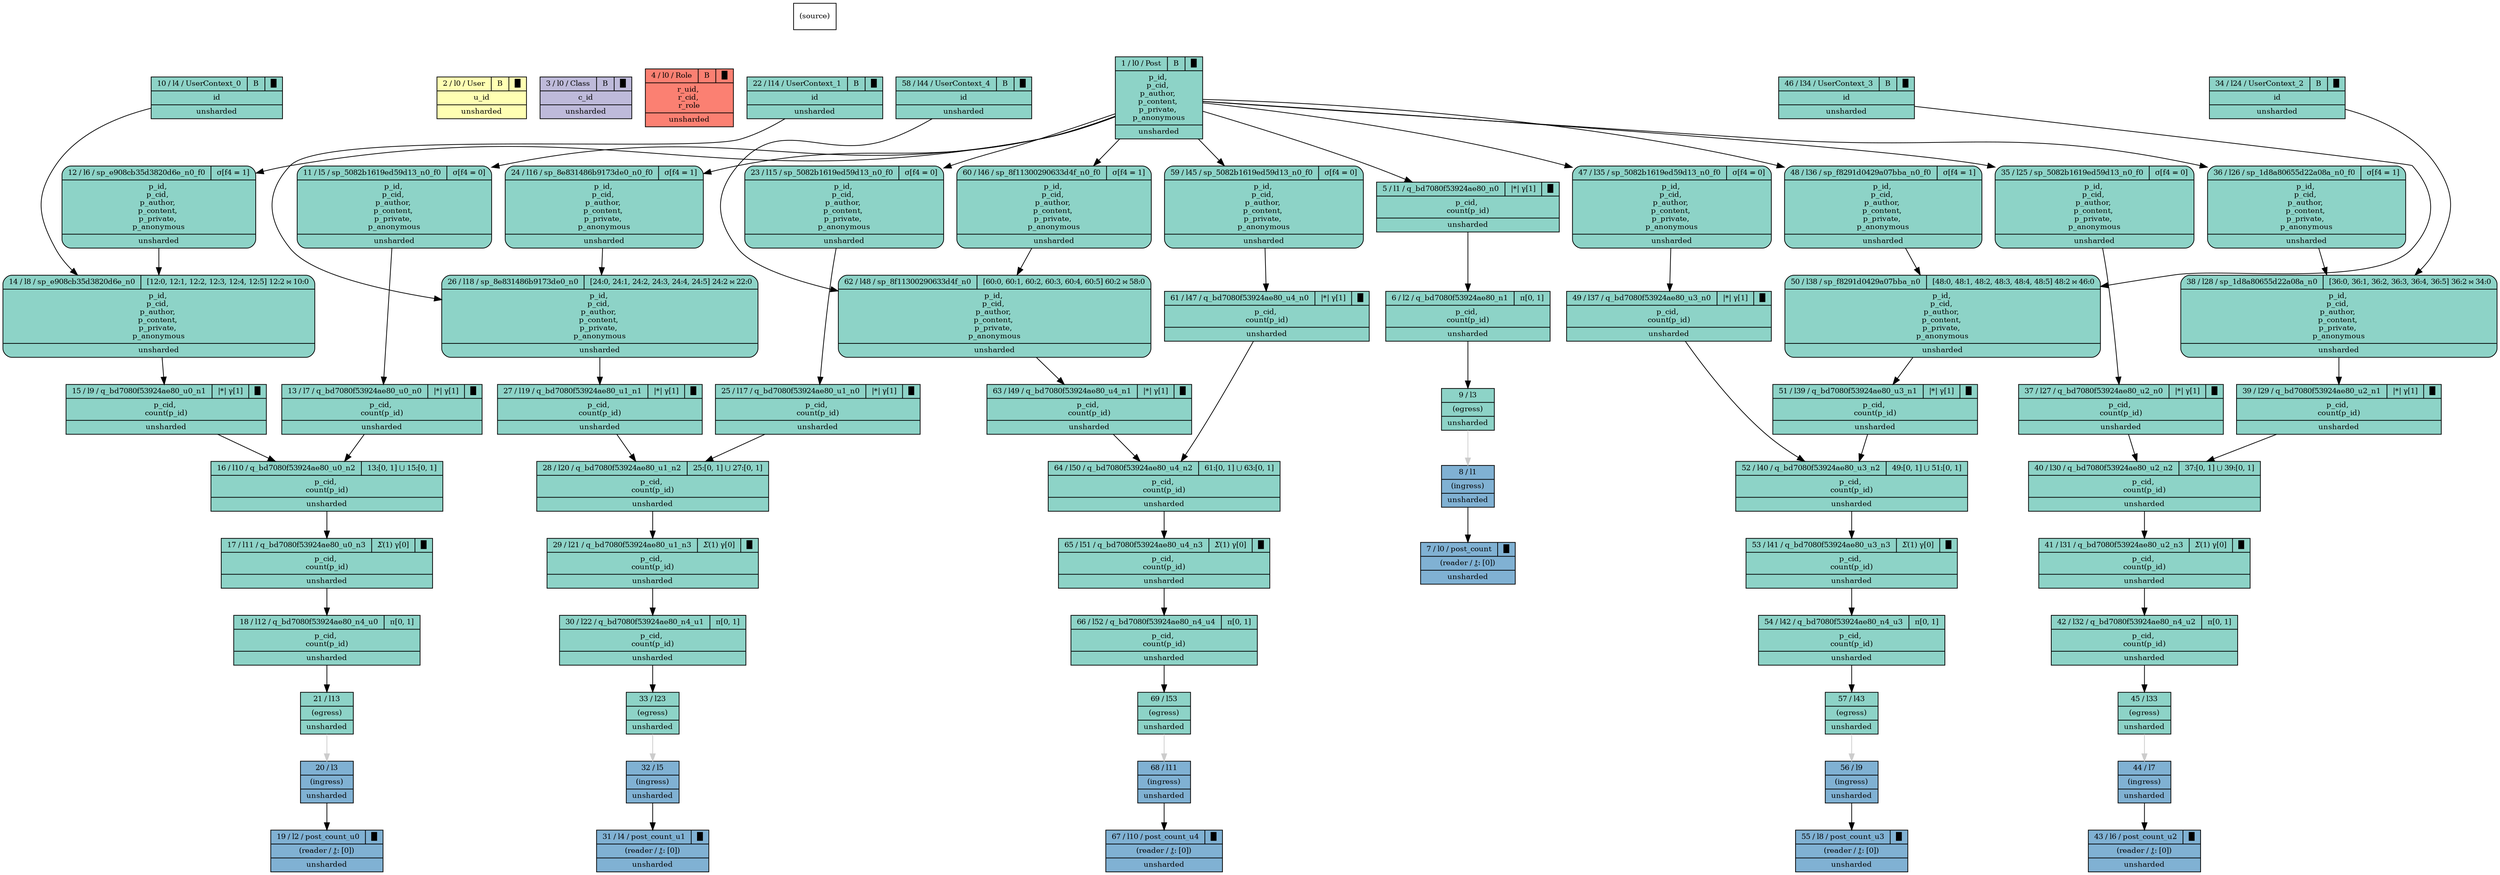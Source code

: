 digraph {{
    node [shape=record, fontsize=10]
    n0 [style="filled", fillcolor=white, label="(source)"]
    n1 [style="filled", fillcolor="/set312/1", label="{ { 1 / l0 / Post | B | █ } | p_id, \np_cid, \np_author, \np_content, \np_private, \np_anonymous | unsharded }"]
    n2 [style="filled", fillcolor="/set312/2", label="{ { 2 / l0 / User | B | █ } | u_id | unsharded }"]
    n3 [style="filled", fillcolor="/set312/3", label="{ { 3 / l0 / Class | B | █ } | c_id | unsharded }"]
    n4 [style="filled", fillcolor="/set312/4", label="{ { 4 / l0 / Role | B | █ } | r_uid, \nr_cid, \nr_role | unsharded }"]
    n5 [style="filled", fillcolor="/set312/1", label="{{ 5 / l1 / q_bd7080f53924ae80_n0 | \|*\| γ[1] | █ } | p_cid, \ncount(p_id) | unsharded }"]
    n6 [style="filled", fillcolor="/set312/1", label="{{ 6 / l2 / q_bd7080f53924ae80_n1 | π[0, 1]  } | p_cid, \ncount(p_id) | unsharded }"]
    n7 [style="filled", fillcolor="/set312/5", label="{ { 7 / l0 / post_count | █ } | (reader / ⚷: [0]) | unsharded }"]
    n8 [style="filled", fillcolor="/set312/5", label="{ { 8 / l1  } | (ingress) | unsharded }"]
    n9 [style="filled", fillcolor="/set312/1", label="{ 9 / l3 | (egress) | unsharded }"]
    n10 [style="filled", fillcolor="/set312/1", label="{ { 10 / l4 / UserContext_0 | B | █ } | id | unsharded }"]
    n11 [style="filled,rounded", fillcolor="/set312/1", label="{{ 11 / l5 / sp_5082b1619ed59d13_n0_f0 | σ[f4 = 0]  } | p_id, \np_cid, \np_author, \np_content, \np_private, \np_anonymous | unsharded }"]
    n12 [style="filled,rounded", fillcolor="/set312/1", label="{{ 12 / l6 / sp_e908cb35d3820d6e_n0_f0 | σ[f4 = 1]  } | p_id, \np_cid, \np_author, \np_content, \np_private, \np_anonymous | unsharded }"]
    n13 [style="filled", fillcolor="/set312/1", label="{{ 13 / l7 / q_bd7080f53924ae80_u0_n0 | \|*\| γ[1] | █ } | p_cid, \ncount(p_id) | unsharded }"]
    n14 [style="filled,rounded", fillcolor="/set312/1", label="{{ 14 / l8 / sp_e908cb35d3820d6e_n0 | [12:0, 12:1, 12:2, 12:3, 12:4, 12:5] 12:2 ⋈ 10:0  } | p_id, \np_cid, \np_author, \np_content, \np_private, \np_anonymous | unsharded }"]
    n15 [style="filled", fillcolor="/set312/1", label="{{ 15 / l9 / q_bd7080f53924ae80_u0_n1 | \|*\| γ[1] | █ } | p_cid, \ncount(p_id) | unsharded }"]
    n16 [style="filled", fillcolor="/set312/1", label="{{ 16 / l10 / q_bd7080f53924ae80_u0_n2 | 13:[0, 1] ⋃ 15:[0, 1]  } | p_cid, \ncount(p_id) | unsharded }"]
    n17 [style="filled", fillcolor="/set312/1", label="{{ 17 / l11 / q_bd7080f53924ae80_u0_n3 | 𝛴(1) γ[0] | █ } | p_cid, \ncount(p_id) | unsharded }"]
    n18 [style="filled", fillcolor="/set312/1", label="{{ 18 / l12 / q_bd7080f53924ae80_n4_u0 | π[0, 1]  } | p_cid, \ncount(p_id) | unsharded }"]
    n19 [style="filled", fillcolor="/set312/5", label="{ { 19 / l2 / post_count_u0 | █ } | (reader / ⚷: [0]) | unsharded }"]
    n20 [style="filled", fillcolor="/set312/5", label="{ { 20 / l3  } | (ingress) | unsharded }"]
    n21 [style="filled", fillcolor="/set312/1", label="{ 21 / l13 | (egress) | unsharded }"]
    n22 [style="filled", fillcolor="/set312/1", label="{ { 22 / l14 / UserContext_1 | B | █ } | id | unsharded }"]
    n23 [style="filled,rounded", fillcolor="/set312/1", label="{{ 23 / l15 / sp_5082b1619ed59d13_n0_f0 | σ[f4 = 0]  } | p_id, \np_cid, \np_author, \np_content, \np_private, \np_anonymous | unsharded }"]
    n24 [style="filled,rounded", fillcolor="/set312/1", label="{{ 24 / l16 / sp_8e831486b9173de0_n0_f0 | σ[f4 = 1]  } | p_id, \np_cid, \np_author, \np_content, \np_private, \np_anonymous | unsharded }"]
    n25 [style="filled", fillcolor="/set312/1", label="{{ 25 / l17 / q_bd7080f53924ae80_u1_n0 | \|*\| γ[1] | █ } | p_cid, \ncount(p_id) | unsharded }"]
    n26 [style="filled,rounded", fillcolor="/set312/1", label="{{ 26 / l18 / sp_8e831486b9173de0_n0 | [24:0, 24:1, 24:2, 24:3, 24:4, 24:5] 24:2 ⋈ 22:0  } | p_id, \np_cid, \np_author, \np_content, \np_private, \np_anonymous | unsharded }"]
    n27 [style="filled", fillcolor="/set312/1", label="{{ 27 / l19 / q_bd7080f53924ae80_u1_n1 | \|*\| γ[1] | █ } | p_cid, \ncount(p_id) | unsharded }"]
    n28 [style="filled", fillcolor="/set312/1", label="{{ 28 / l20 / q_bd7080f53924ae80_u1_n2 | 25:[0, 1] ⋃ 27:[0, 1]  } | p_cid, \ncount(p_id) | unsharded }"]
    n29 [style="filled", fillcolor="/set312/1", label="{{ 29 / l21 / q_bd7080f53924ae80_u1_n3 | 𝛴(1) γ[0] | █ } | p_cid, \ncount(p_id) | unsharded }"]
    n30 [style="filled", fillcolor="/set312/1", label="{{ 30 / l22 / q_bd7080f53924ae80_n4_u1 | π[0, 1]  } | p_cid, \ncount(p_id) | unsharded }"]
    n31 [style="filled", fillcolor="/set312/5", label="{ { 31 / l4 / post_count_u1 | █ } | (reader / ⚷: [0]) | unsharded }"]
    n32 [style="filled", fillcolor="/set312/5", label="{ { 32 / l5  } | (ingress) | unsharded }"]
    n33 [style="filled", fillcolor="/set312/1", label="{ 33 / l23 | (egress) | unsharded }"]
    n34 [style="filled", fillcolor="/set312/1", label="{ { 34 / l24 / UserContext_2 | B | █ } | id | unsharded }"]
    n35 [style="filled,rounded", fillcolor="/set312/1", label="{{ 35 / l25 / sp_5082b1619ed59d13_n0_f0 | σ[f4 = 0]  } | p_id, \np_cid, \np_author, \np_content, \np_private, \np_anonymous | unsharded }"]
    n36 [style="filled,rounded", fillcolor="/set312/1", label="{{ 36 / l26 / sp_1d8a80655d22a08a_n0_f0 | σ[f4 = 1]  } | p_id, \np_cid, \np_author, \np_content, \np_private, \np_anonymous | unsharded }"]
    n37 [style="filled", fillcolor="/set312/1", label="{{ 37 / l27 / q_bd7080f53924ae80_u2_n0 | \|*\| γ[1] | █ } | p_cid, \ncount(p_id) | unsharded }"]
    n38 [style="filled,rounded", fillcolor="/set312/1", label="{{ 38 / l28 / sp_1d8a80655d22a08a_n0 | [36:0, 36:1, 36:2, 36:3, 36:4, 36:5] 36:2 ⋈ 34:0  } | p_id, \np_cid, \np_author, \np_content, \np_private, \np_anonymous | unsharded }"]
    n39 [style="filled", fillcolor="/set312/1", label="{{ 39 / l29 / q_bd7080f53924ae80_u2_n1 | \|*\| γ[1] | █ } | p_cid, \ncount(p_id) | unsharded }"]
    n40 [style="filled", fillcolor="/set312/1", label="{{ 40 / l30 / q_bd7080f53924ae80_u2_n2 | 37:[0, 1] ⋃ 39:[0, 1]  } | p_cid, \ncount(p_id) | unsharded }"]
    n41 [style="filled", fillcolor="/set312/1", label="{{ 41 / l31 / q_bd7080f53924ae80_u2_n3 | 𝛴(1) γ[0] | █ } | p_cid, \ncount(p_id) | unsharded }"]
    n42 [style="filled", fillcolor="/set312/1", label="{{ 42 / l32 / q_bd7080f53924ae80_n4_u2 | π[0, 1]  } | p_cid, \ncount(p_id) | unsharded }"]
    n43 [style="filled", fillcolor="/set312/5", label="{ { 43 / l6 / post_count_u2 | █ } | (reader / ⚷: [0]) | unsharded }"]
    n44 [style="filled", fillcolor="/set312/5", label="{ { 44 / l7  } | (ingress) | unsharded }"]
    n45 [style="filled", fillcolor="/set312/1", label="{ 45 / l33 | (egress) | unsharded }"]
    n46 [style="filled", fillcolor="/set312/1", label="{ { 46 / l34 / UserContext_3 | B | █ } | id | unsharded }"]
    n47 [style="filled,rounded", fillcolor="/set312/1", label="{{ 47 / l35 / sp_5082b1619ed59d13_n0_f0 | σ[f4 = 0]  } | p_id, \np_cid, \np_author, \np_content, \np_private, \np_anonymous | unsharded }"]
    n48 [style="filled,rounded", fillcolor="/set312/1", label="{{ 48 / l36 / sp_f8291d0429a07bba_n0_f0 | σ[f4 = 1]  } | p_id, \np_cid, \np_author, \np_content, \np_private, \np_anonymous | unsharded }"]
    n49 [style="filled", fillcolor="/set312/1", label="{{ 49 / l37 / q_bd7080f53924ae80_u3_n0 | \|*\| γ[1] | █ } | p_cid, \ncount(p_id) | unsharded }"]
    n50 [style="filled,rounded", fillcolor="/set312/1", label="{{ 50 / l38 / sp_f8291d0429a07bba_n0 | [48:0, 48:1, 48:2, 48:3, 48:4, 48:5] 48:2 ⋈ 46:0  } | p_id, \np_cid, \np_author, \np_content, \np_private, \np_anonymous | unsharded }"]
    n51 [style="filled", fillcolor="/set312/1", label="{{ 51 / l39 / q_bd7080f53924ae80_u3_n1 | \|*\| γ[1] | █ } | p_cid, \ncount(p_id) | unsharded }"]
    n52 [style="filled", fillcolor="/set312/1", label="{{ 52 / l40 / q_bd7080f53924ae80_u3_n2 | 49:[0, 1] ⋃ 51:[0, 1]  } | p_cid, \ncount(p_id) | unsharded }"]
    n53 [style="filled", fillcolor="/set312/1", label="{{ 53 / l41 / q_bd7080f53924ae80_u3_n3 | 𝛴(1) γ[0] | █ } | p_cid, \ncount(p_id) | unsharded }"]
    n54 [style="filled", fillcolor="/set312/1", label="{{ 54 / l42 / q_bd7080f53924ae80_n4_u3 | π[0, 1]  } | p_cid, \ncount(p_id) | unsharded }"]
    n55 [style="filled", fillcolor="/set312/5", label="{ { 55 / l8 / post_count_u3 | █ } | (reader / ⚷: [0]) | unsharded }"]
    n56 [style="filled", fillcolor="/set312/5", label="{ { 56 / l9  } | (ingress) | unsharded }"]
    n57 [style="filled", fillcolor="/set312/1", label="{ 57 / l43 | (egress) | unsharded }"]
    n58 [style="filled", fillcolor="/set312/1", label="{ { 58 / l44 / UserContext_4 | B | █ } | id | unsharded }"]
    n59 [style="filled,rounded", fillcolor="/set312/1", label="{{ 59 / l45 / sp_5082b1619ed59d13_n0_f0 | σ[f4 = 0]  } | p_id, \np_cid, \np_author, \np_content, \np_private, \np_anonymous | unsharded }"]
    n60 [style="filled,rounded", fillcolor="/set312/1", label="{{ 60 / l46 / sp_8f11300290633d4f_n0_f0 | σ[f4 = 1]  } | p_id, \np_cid, \np_author, \np_content, \np_private, \np_anonymous | unsharded }"]
    n61 [style="filled", fillcolor="/set312/1", label="{{ 61 / l47 / q_bd7080f53924ae80_u4_n0 | \|*\| γ[1] | █ } | p_cid, \ncount(p_id) | unsharded }"]
    n62 [style="filled,rounded", fillcolor="/set312/1", label="{{ 62 / l48 / sp_8f11300290633d4f_n0 | [60:0, 60:1, 60:2, 60:3, 60:4, 60:5] 60:2 ⋈ 58:0  } | p_id, \np_cid, \np_author, \np_content, \np_private, \np_anonymous | unsharded }"]
    n63 [style="filled", fillcolor="/set312/1", label="{{ 63 / l49 / q_bd7080f53924ae80_u4_n1 | \|*\| γ[1] | █ } | p_cid, \ncount(p_id) | unsharded }"]
    n64 [style="filled", fillcolor="/set312/1", label="{{ 64 / l50 / q_bd7080f53924ae80_u4_n2 | 61:[0, 1] ⋃ 63:[0, 1]  } | p_cid, \ncount(p_id) | unsharded }"]
    n65 [style="filled", fillcolor="/set312/1", label="{{ 65 / l51 / q_bd7080f53924ae80_u4_n3 | 𝛴(1) γ[0] | █ } | p_cid, \ncount(p_id) | unsharded }"]
    n66 [style="filled", fillcolor="/set312/1", label="{{ 66 / l52 / q_bd7080f53924ae80_n4_u4 | π[0, 1]  } | p_cid, \ncount(p_id) | unsharded }"]
    n67 [style="filled", fillcolor="/set312/5", label="{ { 67 / l10 / post_count_u4 | █ } | (reader / ⚷: [0]) | unsharded }"]
    n68 [style="filled", fillcolor="/set312/5", label="{ { 68 / l11  } | (ingress) | unsharded }"]
    n69 [style="filled", fillcolor="/set312/1", label="{ 69 / l53 | (egress) | unsharded }"]
    n0 -> n1 [ style=invis ]
    n0 -> n2 [ style=invis ]
    n0 -> n3 [ style=invis ]
    n0 -> n4 [ style=invis ]
    n1 -> n5 [  ]
    n5 -> n6 [  ]
    n6 -> n9 [  ]
    n8 -> n7 [  ]
    n9 -> n8 [ color="#CCCCCC" ]
    n0 -> n10 [ style=invis ]
    n1 -> n11 [  ]
    n1 -> n12 [  ]
    n11 -> n13 [  ]
    n12 -> n14 [  ]
    n10 -> n14 [  ]
    n14 -> n15 [  ]
    n15 -> n16 [  ]
    n13 -> n16 [  ]
    n16 -> n17 [  ]
    n17 -> n18 [  ]
    n18 -> n21 [  ]
    n20 -> n19 [  ]
    n21 -> n20 [ color="#CCCCCC" ]
    n0 -> n22 [ style=invis ]
    n1 -> n23 [  ]
    n1 -> n24 [  ]
    n23 -> n25 [  ]
    n24 -> n26 [  ]
    n22 -> n26 [  ]
    n26 -> n27 [  ]
    n27 -> n28 [  ]
    n25 -> n28 [  ]
    n28 -> n29 [  ]
    n29 -> n30 [  ]
    n30 -> n33 [  ]
    n32 -> n31 [  ]
    n33 -> n32 [ color="#CCCCCC" ]
    n0 -> n34 [ style=invis ]
    n1 -> n35 [  ]
    n1 -> n36 [  ]
    n35 -> n37 [  ]
    n36 -> n38 [  ]
    n34 -> n38 [  ]
    n38 -> n39 [  ]
    n37 -> n40 [  ]
    n39 -> n40 [  ]
    n40 -> n41 [  ]
    n41 -> n42 [  ]
    n42 -> n45 [  ]
    n44 -> n43 [  ]
    n45 -> n44 [ color="#CCCCCC" ]
    n0 -> n46 [ style=invis ]
    n1 -> n47 [  ]
    n1 -> n48 [  ]
    n47 -> n49 [  ]
    n48 -> n50 [  ]
    n46 -> n50 [  ]
    n50 -> n51 [  ]
    n49 -> n52 [  ]
    n51 -> n52 [  ]
    n52 -> n53 [  ]
    n53 -> n54 [  ]
    n54 -> n57 [  ]
    n56 -> n55 [  ]
    n57 -> n56 [ color="#CCCCCC" ]
    n0 -> n58 [ style=invis ]
    n1 -> n59 [  ]
    n1 -> n60 [  ]
    n59 -> n61 [  ]
    n60 -> n62 [  ]
    n58 -> n62 [  ]
    n62 -> n63 [  ]
    n61 -> n64 [  ]
    n63 -> n64 [  ]
    n64 -> n65 [  ]
    n65 -> n66 [  ]
    n66 -> n69 [  ]
    n68 -> n67 [  ]
    n69 -> n68 [ color="#CCCCCC" ]
}}